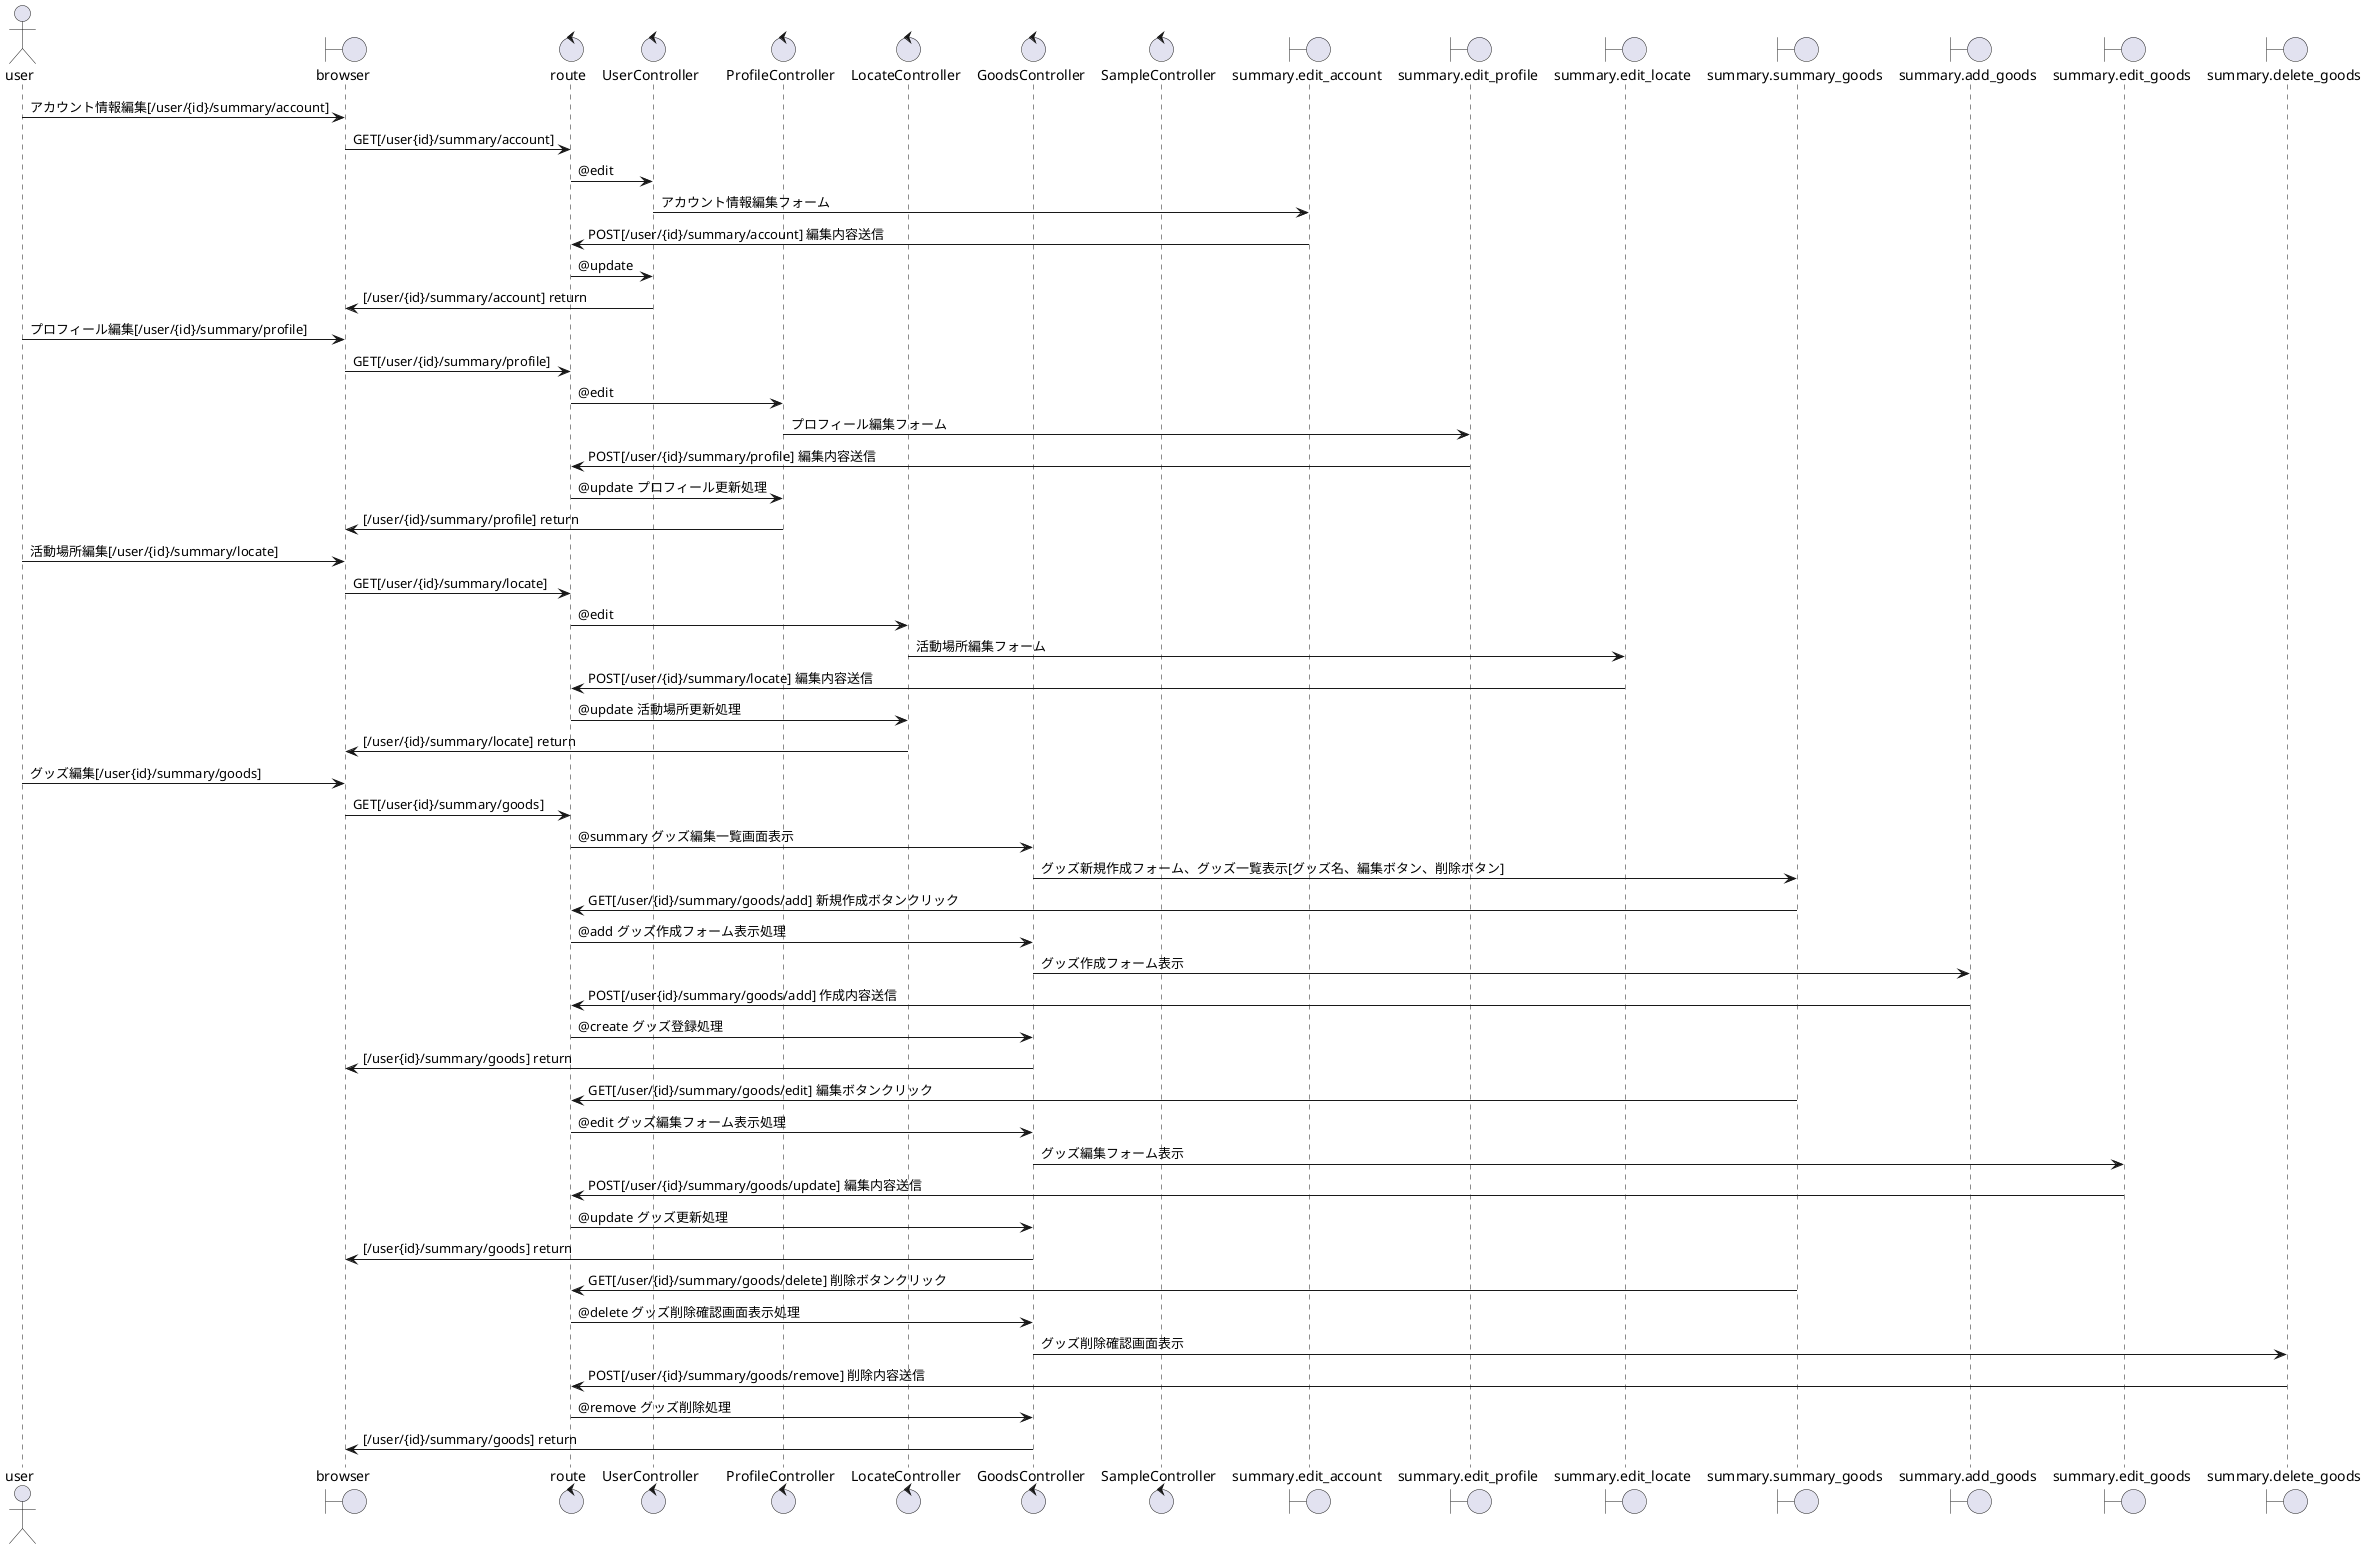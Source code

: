 @startuml
actor user
boundary browser

control route
control UserController
control ProfileController
control LocateController
control GoodsController
control SampleController

boundary summary.edit_account
boundary summary.edit_profile
boundary summary.edit_locate
boundary summary.summary_goods
boundary summary.add_goods
boundary summary.edit_goods
boundary summary.delete_goods

user -> browser:アカウント情報編集[/user/{id}/summary/account]
browser -> route:GET[/user{id}/summary/account]
route -> UserController:@edit
UserController -> summary.edit_account:アカウント情報編集フォーム
summary.edit_account -> route:POST[/user/{id}/summary/account] 編集内容送信
route -> UserController:@update
UserController -> browser:[/user/{id}/summary/account] return

user -> browser:プロフィール編集[/user/{id}/summary/profile]
browser -> route:GET[/user/{id}/summary/profile]
route -> ProfileController:@edit
ProfileController -> summary.edit_profile:プロフィール編集フォーム
summary.edit_profile -> route:POST[/user/{id}/summary/profile] 編集内容送信
route -> ProfileController:@update プロフィール更新処理
ProfileController -> browser:[/user/{id}/summary/profile] return

user -> browser:活動場所編集[/user/{id}/summary/locate]
browser -> route:GET[/user/{id}/summary/locate]
route -> LocateController:@edit
LocateController -> summary.edit_locate:活動場所編集フォーム
summary.edit_locate ->route:POST[/user/{id}/summary/locate] 編集内容送信
route -> LocateController:@update 活動場所更新処理
LocateController -> browser:[/user/{id}/summary/locate] return


user -> browser:グッズ編集[/user{id}/summary/goods]
browser -> route:GET[/user{id}/summary/goods]
route -> GoodsController:@summary グッズ編集一覧画面表示
GoodsController -> summary.summary_goods:グッズ新規作成フォーム、グッズ一覧表示[グッズ名、編集ボタン、削除ボタン]

summary.summary_goods -> route:GET[/user/{id}/summary/goods/add] 新規作成ボタンクリック
route -> GoodsController:@add グッズ作成フォーム表示処理
GoodsController -> summary.add_goods:グッズ作成フォーム表示
summary.add_goods -> route:POST[/user{id}/summary/goods/add] 作成内容送信
route -> GoodsController:@create グッズ登録処理
GoodsController -> browser:[/user{id}/summary/goods] return

summary.summary_goods -> route:GET[/user/{id}/summary/goods/edit] 編集ボタンクリック
route -> GoodsController:@edit グッズ編集フォーム表示処理
GoodsController -> summary.edit_goods:グッズ編集フォーム表示
summary.edit_goods -> route:POST[/user/{id}/summary/goods/update] 編集内容送信
route -> GoodsController:@update グッズ更新処理
GoodsController -> browser:[/user{id}/summary/goods] return

summary.summary_goods -> route:GET[/user/{id}/summary/goods/delete] 削除ボタンクリック
route -> GoodsController:@delete グッズ削除確認画面表示処理
GoodsController -> summary.delete_goods:グッズ削除確認画面表示
summary.delete_goods -> route:POST[/user/{id}/summary/goods/remove] 削除内容送信
route -> GoodsController:@remove グッズ削除処理
GoodsController -> browser:[/user/{id}/summary/goods] return

@enduml